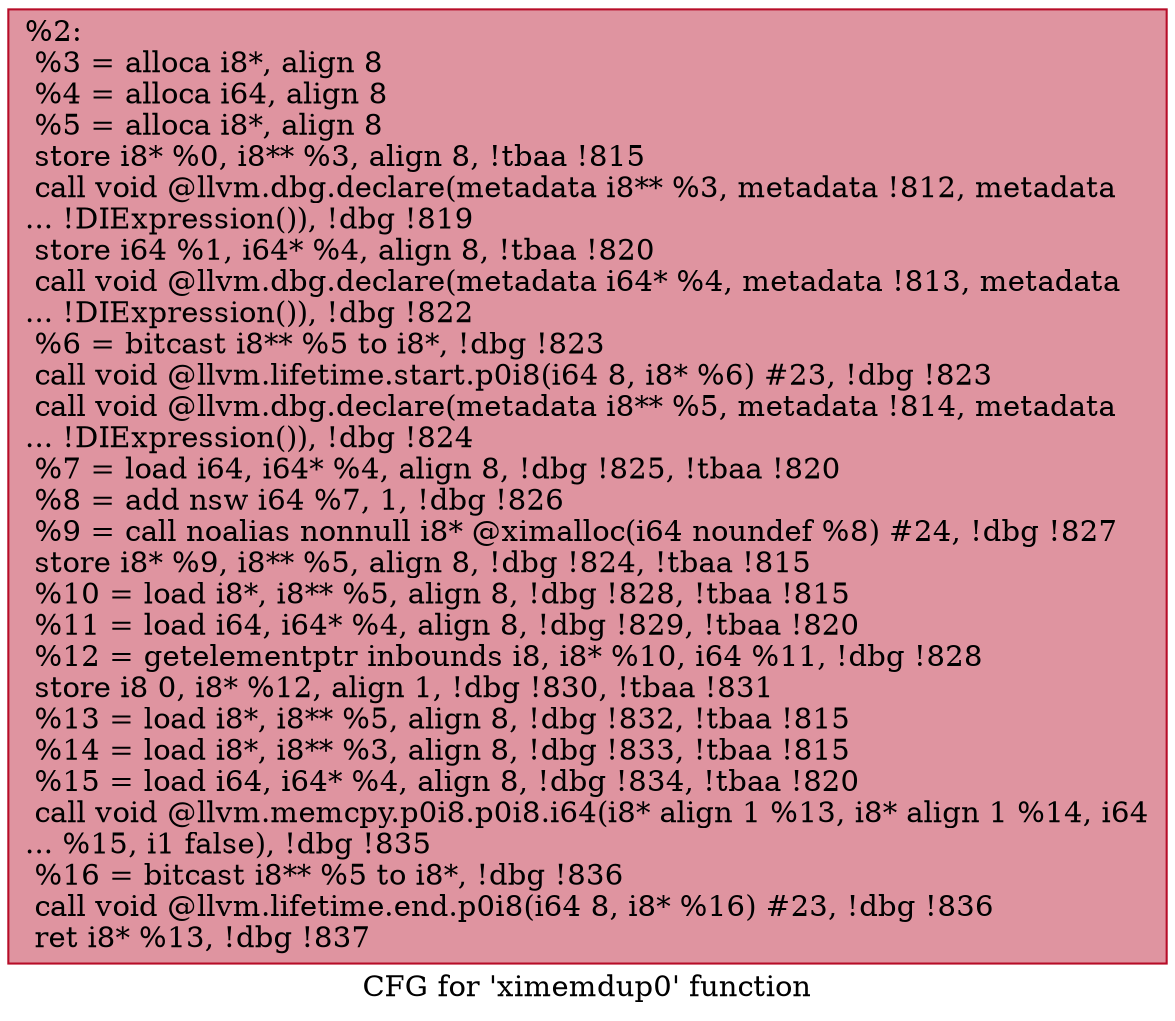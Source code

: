 digraph "CFG for 'ximemdup0' function" {
	label="CFG for 'ximemdup0' function";

	Node0x8e0da0 [shape=record,color="#b70d28ff", style=filled, fillcolor="#b70d2870",label="{%2:\l  %3 = alloca i8*, align 8\l  %4 = alloca i64, align 8\l  %5 = alloca i8*, align 8\l  store i8* %0, i8** %3, align 8, !tbaa !815\l  call void @llvm.dbg.declare(metadata i8** %3, metadata !812, metadata\l... !DIExpression()), !dbg !819\l  store i64 %1, i64* %4, align 8, !tbaa !820\l  call void @llvm.dbg.declare(metadata i64* %4, metadata !813, metadata\l... !DIExpression()), !dbg !822\l  %6 = bitcast i8** %5 to i8*, !dbg !823\l  call void @llvm.lifetime.start.p0i8(i64 8, i8* %6) #23, !dbg !823\l  call void @llvm.dbg.declare(metadata i8** %5, metadata !814, metadata\l... !DIExpression()), !dbg !824\l  %7 = load i64, i64* %4, align 8, !dbg !825, !tbaa !820\l  %8 = add nsw i64 %7, 1, !dbg !826\l  %9 = call noalias nonnull i8* @ximalloc(i64 noundef %8) #24, !dbg !827\l  store i8* %9, i8** %5, align 8, !dbg !824, !tbaa !815\l  %10 = load i8*, i8** %5, align 8, !dbg !828, !tbaa !815\l  %11 = load i64, i64* %4, align 8, !dbg !829, !tbaa !820\l  %12 = getelementptr inbounds i8, i8* %10, i64 %11, !dbg !828\l  store i8 0, i8* %12, align 1, !dbg !830, !tbaa !831\l  %13 = load i8*, i8** %5, align 8, !dbg !832, !tbaa !815\l  %14 = load i8*, i8** %3, align 8, !dbg !833, !tbaa !815\l  %15 = load i64, i64* %4, align 8, !dbg !834, !tbaa !820\l  call void @llvm.memcpy.p0i8.p0i8.i64(i8* align 1 %13, i8* align 1 %14, i64\l... %15, i1 false), !dbg !835\l  %16 = bitcast i8** %5 to i8*, !dbg !836\l  call void @llvm.lifetime.end.p0i8(i64 8, i8* %16) #23, !dbg !836\l  ret i8* %13, !dbg !837\l}"];
}
